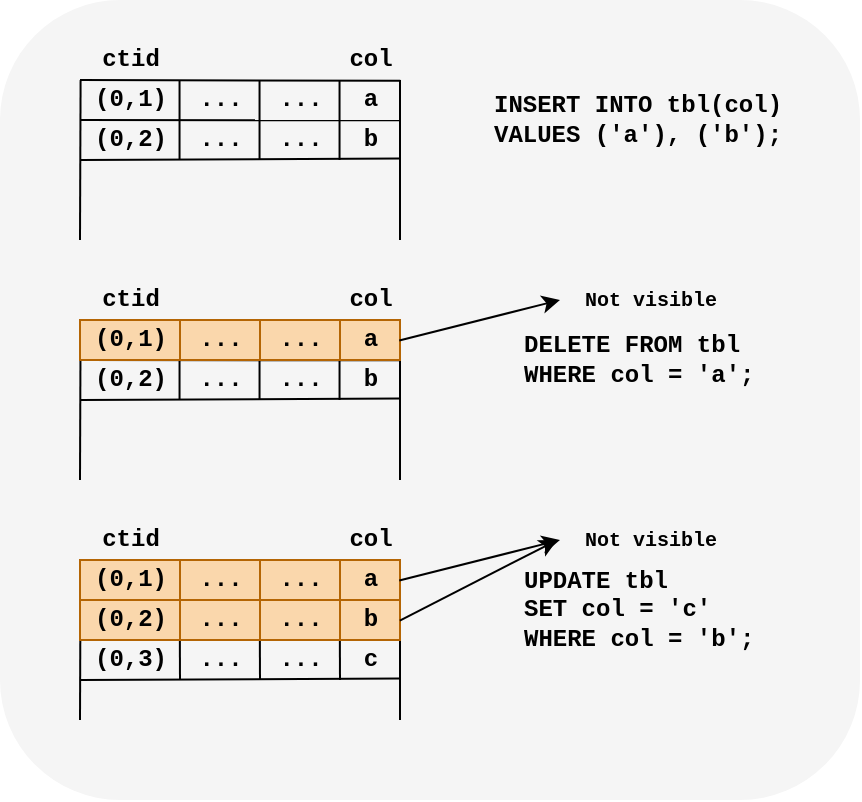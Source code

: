 <mxfile>
    <diagram id="DsNq9FNWS8PqslW3tk7o" name="Page-1">
        <mxGraphModel dx="680" dy="551" grid="1" gridSize="10" guides="1" tooltips="1" connect="1" arrows="1" fold="1" page="1" pageScale="1" pageWidth="100" pageHeight="100" math="0" shadow="0">
            <root>
                <mxCell id="0"/>
                <mxCell id="1" parent="0"/>
                <mxCell id="2" value="" style="rounded=1;whiteSpace=wrap;html=1;fillColor=#f5f5f5;fontColor=#333333;strokeColor=none;" vertex="1" parent="1">
                    <mxGeometry x="-20" width="430" height="400" as="geometry"/>
                </mxCell>
                <mxCell id="pacOo1ggL5fjdkUr05J3-1" value="" style="endArrow=none;html=1;fontFamily=Courier New;fontStyle=1;labelBorderColor=none;spacing=2;fontSize=12;entryX=0.006;entryY=-0.003;entryDx=0;entryDy=0;entryPerimeter=0;" parent="1" target="pacOo1ggL5fjdkUr05J3-12" edge="1">
                    <mxGeometry x="20.0" y="20" width="50" height="50" as="geometry">
                        <mxPoint x="20" y="120" as="sourcePoint"/>
                        <mxPoint x="20" y="40" as="targetPoint"/>
                    </mxGeometry>
                </mxCell>
                <mxCell id="pacOo1ggL5fjdkUr05J3-2" value="" style="endArrow=none;html=1;fontFamily=Courier New;fontStyle=1;labelBorderColor=none;spacing=2;fontSize=12;" parent="1" edge="1">
                    <mxGeometry x="20.0" y="20" width="50" height="50" as="geometry">
                        <mxPoint x="180" y="120" as="sourcePoint"/>
                        <mxPoint x="180" y="40" as="targetPoint"/>
                    </mxGeometry>
                </mxCell>
                <mxCell id="pacOo1ggL5fjdkUr05J3-3" value="" style="endArrow=none;html=1;fontFamily=Courier New;fontStyle=1;labelBorderColor=none;spacing=2;fontSize=12;entryX=1.005;entryY=0.02;entryDx=0;entryDy=0;entryPerimeter=0;" parent="1" target="ITe-Zb040aeb4aDEISld-87" edge="1">
                    <mxGeometry x="20.0" y="20" width="50" height="50" as="geometry">
                        <mxPoint x="20" y="40" as="sourcePoint"/>
                        <mxPoint x="200" y="40" as="targetPoint"/>
                    </mxGeometry>
                </mxCell>
                <mxCell id="pacOo1ggL5fjdkUr05J3-4" value="" style="endArrow=none;html=1;fontFamily=Courier New;fontStyle=1;labelBorderColor=none;spacing=2;fontSize=12;entryX=0.99;entryY=0.008;entryDx=0;entryDy=0;entryPerimeter=0;" parent="1" target="ITe-Zb040aeb4aDEISld-88" edge="1">
                    <mxGeometry x="20.0" y="20" width="50" height="50" as="geometry">
                        <mxPoint x="20.0" y="60" as="sourcePoint"/>
                        <mxPoint x="200" y="60" as="targetPoint"/>
                    </mxGeometry>
                </mxCell>
                <mxCell id="pacOo1ggL5fjdkUr05J3-5" value="" style="endArrow=none;html=1;fontFamily=Courier New;fontStyle=1;labelBorderColor=none;spacing=2;fontSize=12;entryX=0.998;entryY=0.962;entryDx=0;entryDy=0;entryPerimeter=0;" parent="1" target="ITe-Zb040aeb4aDEISld-88" edge="1">
                    <mxGeometry x="20.0" y="20" width="50" height="50" as="geometry">
                        <mxPoint x="20.0" y="80" as="sourcePoint"/>
                        <mxPoint x="200" y="80" as="targetPoint"/>
                    </mxGeometry>
                </mxCell>
                <mxCell id="pacOo1ggL5fjdkUr05J3-7" value="" style="endArrow=none;html=1;fontFamily=Courier New;fontStyle=1;labelBorderColor=none;spacing=2;fontSize=12;" parent="1" edge="1">
                    <mxGeometry x="20.0" y="20" width="50" height="50" as="geometry">
                        <mxPoint x="69.77" y="80" as="sourcePoint"/>
                        <mxPoint x="69.77" y="40" as="targetPoint"/>
                    </mxGeometry>
                </mxCell>
                <mxCell id="pacOo1ggL5fjdkUr05J3-8" value="" style="endArrow=none;html=1;fontFamily=Courier New;fontStyle=1;labelBorderColor=none;spacing=2;fontSize=12;" parent="1" edge="1">
                    <mxGeometry x="20.0" y="20" width="50" height="50" as="geometry">
                        <mxPoint x="149.77" y="80" as="sourcePoint"/>
                        <mxPoint x="149.77" y="40" as="targetPoint"/>
                    </mxGeometry>
                </mxCell>
                <mxCell id="pacOo1ggL5fjdkUr05J3-9" value="" style="endArrow=none;html=1;fontFamily=Courier New;fontStyle=1;labelBorderColor=none;spacing=2;fontSize=12;" parent="1" edge="1">
                    <mxGeometry x="20.0" y="20" width="50" height="50" as="geometry">
                        <mxPoint x="109.77" y="80" as="sourcePoint"/>
                        <mxPoint x="109.77" y="40" as="targetPoint"/>
                    </mxGeometry>
                </mxCell>
                <mxCell id="pacOo1ggL5fjdkUr05J3-12" value="(0,1)" style="text;html=1;resizable=0;autosize=1;align=center;verticalAlign=middle;points=[];fillColor=none;strokeColor=none;rounded=0;fontFamily=Courier New;fontStyle=1;labelBorderColor=none;spacing=2;fontSize=12;" parent="1" vertex="1">
                    <mxGeometry x="20" y="40" width="50" height="20" as="geometry"/>
                </mxCell>
                <mxCell id="pacOo1ggL5fjdkUr05J3-14" value="(0,2)" style="text;html=1;resizable=0;autosize=1;align=center;verticalAlign=middle;points=[];fillColor=none;strokeColor=none;rounded=0;fontFamily=Courier New;fontStyle=1;labelBorderColor=none;spacing=2;fontSize=12;" parent="1" vertex="1">
                    <mxGeometry x="20" y="60" width="50" height="20" as="geometry"/>
                </mxCell>
                <mxCell id="pacOo1ggL5fjdkUr05J3-20" value="&lt;div&gt;INSERT INTO tbl(col)&lt;/div&gt;&lt;div&gt;VALUES ('a'), ('b');&lt;/div&gt;" style="text;html=1;resizable=0;autosize=1;align=left;verticalAlign=middle;points=[];fillColor=none;strokeColor=none;rounded=0;fontFamily=Courier New;fontStyle=1;labelBorderColor=none;spacing=2;fontSize=12;" parent="1" vertex="1">
                    <mxGeometry x="225" y="40" width="160" height="40" as="geometry"/>
                </mxCell>
                <mxCell id="ITe-Zb040aeb4aDEISld-83" value="&lt;div&gt;...&lt;/div&gt;" style="text;html=1;resizable=0;autosize=1;align=center;verticalAlign=middle;points=[];fillColor=none;strokeColor=none;rounded=0;fontFamily=Courier New;fontStyle=1;labelBorderColor=none;spacing=2;fontSize=12;" parent="1" vertex="1">
                    <mxGeometry x="70" y="40" width="40" height="20" as="geometry"/>
                </mxCell>
                <mxCell id="ITe-Zb040aeb4aDEISld-84" value="&lt;div&gt;...&lt;/div&gt;" style="text;html=1;resizable=0;autosize=1;align=center;verticalAlign=middle;points=[];fillColor=none;strokeColor=none;rounded=0;fontFamily=Courier New;fontStyle=1;labelBorderColor=none;spacing=2;fontSize=12;" parent="1" vertex="1">
                    <mxGeometry x="70" y="60" width="40" height="20" as="geometry"/>
                </mxCell>
                <mxCell id="ITe-Zb040aeb4aDEISld-85" value="&lt;div&gt;...&lt;/div&gt;" style="text;html=1;resizable=0;autosize=1;align=center;verticalAlign=middle;points=[];fillColor=none;strokeColor=none;rounded=0;fontFamily=Courier New;fontStyle=1;labelBorderColor=none;spacing=2;fontSize=12;" parent="1" vertex="1">
                    <mxGeometry x="110" y="40" width="40" height="20" as="geometry"/>
                </mxCell>
                <mxCell id="ITe-Zb040aeb4aDEISld-86" value="&lt;div&gt;...&lt;/div&gt;" style="text;html=1;resizable=0;autosize=1;align=center;verticalAlign=middle;points=[];fillColor=none;strokeColor=none;rounded=0;fontFamily=Courier New;fontStyle=1;labelBorderColor=none;spacing=2;fontSize=12;" parent="1" vertex="1">
                    <mxGeometry x="110" y="60" width="40" height="20" as="geometry"/>
                </mxCell>
                <mxCell id="ITe-Zb040aeb4aDEISld-87" value="a" style="text;html=1;resizable=0;autosize=1;align=center;verticalAlign=middle;points=[];fillColor=none;strokeColor=none;rounded=0;fontFamily=Courier New;fontStyle=1;labelBorderColor=none;spacing=2;fontSize=12;" parent="1" vertex="1">
                    <mxGeometry x="150" y="40" width="30" height="20" as="geometry"/>
                </mxCell>
                <mxCell id="ITe-Zb040aeb4aDEISld-88" value="b" style="text;html=1;resizable=0;autosize=1;align=center;verticalAlign=middle;points=[];fillColor=none;strokeColor=none;rounded=0;fontFamily=Courier New;fontStyle=1;labelBorderColor=none;spacing=2;fontSize=12;" parent="1" vertex="1">
                    <mxGeometry x="150" y="60" width="30" height="20" as="geometry"/>
                </mxCell>
                <mxCell id="ITe-Zb040aeb4aDEISld-89" value="ctid" style="text;html=1;resizable=0;autosize=1;align=center;verticalAlign=middle;points=[];fillColor=none;strokeColor=none;rounded=0;fontFamily=Courier New;fontStyle=1;labelBorderColor=none;spacing=2;fontSize=12;" parent="1" vertex="1">
                    <mxGeometry x="20" y="20" width="50" height="20" as="geometry"/>
                </mxCell>
                <mxCell id="ITe-Zb040aeb4aDEISld-90" value="col" style="text;html=1;resizable=0;autosize=1;align=center;verticalAlign=middle;points=[];fillColor=none;strokeColor=none;rounded=0;fontFamily=Courier New;fontStyle=1;labelBorderColor=none;spacing=2;fontSize=12;" parent="1" vertex="1">
                    <mxGeometry x="145" y="20" width="40" height="20" as="geometry"/>
                </mxCell>
                <mxCell id="ITe-Zb040aeb4aDEISld-109" value="" style="endArrow=none;html=1;fontFamily=Courier New;fontStyle=1;labelBorderColor=none;spacing=2;fontSize=12;entryX=0.006;entryY=-0.003;entryDx=0;entryDy=0;entryPerimeter=0;" parent="1" target="ITe-Zb040aeb4aDEISld-117" edge="1">
                    <mxGeometry x="20.0" y="20" width="50" height="50" as="geometry">
                        <mxPoint x="20" y="240" as="sourcePoint"/>
                        <mxPoint x="20" y="160" as="targetPoint"/>
                    </mxGeometry>
                </mxCell>
                <mxCell id="ITe-Zb040aeb4aDEISld-110" value="" style="endArrow=none;html=1;fontFamily=Courier New;fontStyle=1;labelBorderColor=none;spacing=2;fontSize=12;" parent="1" edge="1">
                    <mxGeometry x="20.0" y="20" width="50" height="50" as="geometry">
                        <mxPoint x="180" y="240" as="sourcePoint"/>
                        <mxPoint x="180" y="160" as="targetPoint"/>
                    </mxGeometry>
                </mxCell>
                <mxCell id="ITe-Zb040aeb4aDEISld-111" value="" style="endArrow=none;html=1;fontFamily=Courier New;fontStyle=1;labelBorderColor=none;spacing=2;fontSize=12;entryX=1.005;entryY=0.02;entryDx=0;entryDy=0;entryPerimeter=0;" parent="1" target="ITe-Zb040aeb4aDEISld-124" edge="1">
                    <mxGeometry x="20.0" y="20" width="50" height="50" as="geometry">
                        <mxPoint x="20" y="160" as="sourcePoint"/>
                        <mxPoint x="200" y="160" as="targetPoint"/>
                    </mxGeometry>
                </mxCell>
                <mxCell id="ITe-Zb040aeb4aDEISld-112" value="" style="endArrow=none;html=1;fontFamily=Courier New;fontStyle=1;labelBorderColor=none;spacing=2;fontSize=12;entryX=0.99;entryY=0.008;entryDx=0;entryDy=0;entryPerimeter=0;" parent="1" target="ITe-Zb040aeb4aDEISld-125" edge="1">
                    <mxGeometry x="20.0" y="20" width="50" height="50" as="geometry">
                        <mxPoint x="20" y="180" as="sourcePoint"/>
                        <mxPoint x="200" y="180" as="targetPoint"/>
                    </mxGeometry>
                </mxCell>
                <mxCell id="ITe-Zb040aeb4aDEISld-113" value="" style="endArrow=none;html=1;fontFamily=Courier New;fontStyle=1;labelBorderColor=none;spacing=2;fontSize=12;entryX=0.998;entryY=0.962;entryDx=0;entryDy=0;entryPerimeter=0;" parent="1" target="ITe-Zb040aeb4aDEISld-125" edge="1">
                    <mxGeometry x="20.0" y="20" width="50" height="50" as="geometry">
                        <mxPoint x="20" y="200" as="sourcePoint"/>
                        <mxPoint x="200" y="200" as="targetPoint"/>
                    </mxGeometry>
                </mxCell>
                <mxCell id="ITe-Zb040aeb4aDEISld-114" value="" style="endArrow=none;html=1;fontFamily=Courier New;fontStyle=1;labelBorderColor=none;spacing=2;fontSize=12;" parent="1" edge="1">
                    <mxGeometry x="20.0" y="20" width="50" height="50" as="geometry">
                        <mxPoint x="69.77" y="200" as="sourcePoint"/>
                        <mxPoint x="69.77" y="160" as="targetPoint"/>
                    </mxGeometry>
                </mxCell>
                <mxCell id="ITe-Zb040aeb4aDEISld-115" value="" style="endArrow=none;html=1;fontFamily=Courier New;fontStyle=1;labelBorderColor=none;spacing=2;fontSize=12;" parent="1" edge="1">
                    <mxGeometry x="20.0" y="20" width="50" height="50" as="geometry">
                        <mxPoint x="149.77" y="200" as="sourcePoint"/>
                        <mxPoint x="149.77" y="160" as="targetPoint"/>
                    </mxGeometry>
                </mxCell>
                <mxCell id="ITe-Zb040aeb4aDEISld-116" value="" style="endArrow=none;html=1;fontFamily=Courier New;fontStyle=1;labelBorderColor=none;spacing=2;fontSize=12;" parent="1" edge="1">
                    <mxGeometry x="20.0" y="20" width="50" height="50" as="geometry">
                        <mxPoint x="109.77" y="200" as="sourcePoint"/>
                        <mxPoint x="109.77" y="160" as="targetPoint"/>
                    </mxGeometry>
                </mxCell>
                <mxCell id="ITe-Zb040aeb4aDEISld-117" value="(0,1)" style="text;html=1;resizable=0;autosize=1;align=center;verticalAlign=middle;points=[];fillColor=#fad7ac;strokeColor=#b46504;rounded=0;fontFamily=Courier New;fontStyle=1;labelBorderColor=none;spacing=2;fontSize=12;" parent="1" vertex="1">
                    <mxGeometry x="20" y="160" width="50" height="20" as="geometry"/>
                </mxCell>
                <mxCell id="ITe-Zb040aeb4aDEISld-118" value="(0,2)" style="text;html=1;resizable=0;autosize=1;align=center;verticalAlign=middle;points=[];fillColor=none;strokeColor=none;rounded=0;fontFamily=Courier New;fontStyle=1;labelBorderColor=none;spacing=2;fontSize=12;" parent="1" vertex="1">
                    <mxGeometry x="20" y="180" width="50" height="20" as="geometry"/>
                </mxCell>
                <mxCell id="ITe-Zb040aeb4aDEISld-119" value="&lt;div&gt;DELETE FROM tbl&lt;/div&gt;&lt;div&gt;WHERE col = 'a';&lt;/div&gt;" style="text;html=1;resizable=0;autosize=1;align=left;verticalAlign=middle;points=[];fillColor=none;strokeColor=none;rounded=0;fontFamily=Courier New;fontStyle=1;labelBorderColor=none;spacing=2;fontSize=12;" parent="1" vertex="1">
                    <mxGeometry x="240" y="160" width="130" height="40" as="geometry"/>
                </mxCell>
                <mxCell id="ITe-Zb040aeb4aDEISld-120" value="&lt;div&gt;...&lt;/div&gt;" style="text;html=1;resizable=0;autosize=1;align=center;verticalAlign=middle;points=[];fillColor=#fad7ac;strokeColor=#b46504;rounded=0;fontFamily=Courier New;fontStyle=1;labelBorderColor=none;spacing=2;fontSize=12;" parent="1" vertex="1">
                    <mxGeometry x="70" y="160" width="40" height="20" as="geometry"/>
                </mxCell>
                <mxCell id="ITe-Zb040aeb4aDEISld-121" value="&lt;div&gt;...&lt;/div&gt;" style="text;html=1;resizable=0;autosize=1;align=center;verticalAlign=middle;points=[];fillColor=none;strokeColor=none;rounded=0;fontFamily=Courier New;fontStyle=1;labelBorderColor=none;spacing=2;fontSize=12;" parent="1" vertex="1">
                    <mxGeometry x="70" y="180" width="40" height="20" as="geometry"/>
                </mxCell>
                <mxCell id="ITe-Zb040aeb4aDEISld-122" value="&lt;div&gt;...&lt;/div&gt;" style="text;html=1;resizable=0;autosize=1;align=center;verticalAlign=middle;points=[];fillColor=#fad7ac;strokeColor=#b46504;rounded=0;fontFamily=Courier New;fontStyle=1;labelBorderColor=none;spacing=2;fontSize=12;" parent="1" vertex="1">
                    <mxGeometry x="110" y="160" width="40" height="20" as="geometry"/>
                </mxCell>
                <mxCell id="ITe-Zb040aeb4aDEISld-123" value="&lt;div&gt;...&lt;/div&gt;" style="text;html=1;resizable=0;autosize=1;align=center;verticalAlign=middle;points=[];fillColor=none;strokeColor=none;rounded=0;fontFamily=Courier New;fontStyle=1;labelBorderColor=none;spacing=2;fontSize=12;" parent="1" vertex="1">
                    <mxGeometry x="110" y="180" width="40" height="20" as="geometry"/>
                </mxCell>
                <mxCell id="ITe-Zb040aeb4aDEISld-124" value="a" style="text;html=1;resizable=0;autosize=1;align=center;verticalAlign=middle;points=[];fillColor=#fad7ac;strokeColor=#b46504;rounded=0;fontFamily=Courier New;fontStyle=1;labelBorderColor=none;spacing=2;fontSize=12;" parent="1" vertex="1">
                    <mxGeometry x="150" y="160" width="30" height="20" as="geometry"/>
                </mxCell>
                <mxCell id="ITe-Zb040aeb4aDEISld-125" value="b" style="text;html=1;resizable=0;autosize=1;align=center;verticalAlign=middle;points=[];fillColor=none;strokeColor=none;rounded=0;fontFamily=Courier New;fontStyle=1;labelBorderColor=none;spacing=2;fontSize=12;" parent="1" vertex="1">
                    <mxGeometry x="150" y="180" width="30" height="20" as="geometry"/>
                </mxCell>
                <mxCell id="ITe-Zb040aeb4aDEISld-126" value="ctid" style="text;html=1;resizable=0;autosize=1;align=center;verticalAlign=middle;points=[];fillColor=none;strokeColor=none;rounded=0;fontFamily=Courier New;fontStyle=1;labelBorderColor=none;spacing=2;fontSize=12;" parent="1" vertex="1">
                    <mxGeometry x="20" y="140" width="50" height="20" as="geometry"/>
                </mxCell>
                <mxCell id="ITe-Zb040aeb4aDEISld-127" value="col" style="text;html=1;resizable=0;autosize=1;align=center;verticalAlign=middle;points=[];fillColor=none;strokeColor=none;rounded=0;fontFamily=Courier New;fontStyle=1;labelBorderColor=none;spacing=2;fontSize=12;" parent="1" vertex="1">
                    <mxGeometry x="145" y="140" width="40" height="20" as="geometry"/>
                </mxCell>
                <mxCell id="ITe-Zb040aeb4aDEISld-128" value="Not visible" style="text;html=1;align=center;verticalAlign=middle;resizable=0;points=[];autosize=1;strokeColor=none;fontFamily=Courier New;fontStyle=1;labelBorderColor=none;spacing=2;fontSize=10;" parent="1" vertex="1">
                    <mxGeometry x="260" y="140" width="90" height="20" as="geometry"/>
                </mxCell>
                <mxCell id="ITe-Zb040aeb4aDEISld-129" style="edgeStyle=none;rounded=0;orthogonalLoop=1;jettySize=auto;html=1;entryX=0;entryY=0.5;entryDx=0;entryDy=0;entryPerimeter=0;fontFamily=Courier New;fontSize=12;exitX=0.988;exitY=0.513;exitDx=0;exitDy=0;exitPerimeter=0;" parent="1" source="ITe-Zb040aeb4aDEISld-124" target="ITe-Zb040aeb4aDEISld-128" edge="1">
                    <mxGeometry x="20.0" y="20" as="geometry"/>
                </mxCell>
                <mxCell id="ITe-Zb040aeb4aDEISld-130" value="" style="endArrow=none;html=1;fontFamily=Courier New;fontStyle=1;labelBorderColor=none;spacing=2;fontSize=12;entryX=0.006;entryY=-0.003;entryDx=0;entryDy=0;entryPerimeter=0;" parent="1" edge="1">
                    <mxGeometry x="20.0" y="20" width="50" height="50" as="geometry">
                        <mxPoint x="20" y="360" as="sourcePoint"/>
                        <mxPoint x="20.3" y="279.94" as="targetPoint"/>
                    </mxGeometry>
                </mxCell>
                <mxCell id="ITe-Zb040aeb4aDEISld-131" value="" style="endArrow=none;html=1;fontFamily=Courier New;fontStyle=1;labelBorderColor=none;spacing=2;fontSize=12;" parent="1" edge="1">
                    <mxGeometry x="20.0" y="20" width="50" height="50" as="geometry">
                        <mxPoint x="180" y="360" as="sourcePoint"/>
                        <mxPoint x="180" y="280" as="targetPoint"/>
                    </mxGeometry>
                </mxCell>
                <mxCell id="ITe-Zb040aeb4aDEISld-132" value="" style="endArrow=none;html=1;fontFamily=Courier New;fontStyle=1;labelBorderColor=none;spacing=2;fontSize=12;entryX=1.005;entryY=0.02;entryDx=0;entryDy=0;entryPerimeter=0;" parent="1" target="ITe-Zb040aeb4aDEISld-146" edge="1">
                    <mxGeometry x="20.0" y="20" width="50" height="50" as="geometry">
                        <mxPoint x="20" y="280" as="sourcePoint"/>
                        <mxPoint x="200" y="280" as="targetPoint"/>
                    </mxGeometry>
                </mxCell>
                <mxCell id="ITe-Zb040aeb4aDEISld-133" value="" style="endArrow=none;html=1;fontFamily=Courier New;fontStyle=1;labelBorderColor=none;spacing=2;fontSize=12;entryX=0.99;entryY=0.008;entryDx=0;entryDy=0;entryPerimeter=0;" parent="1" target="ITe-Zb040aeb4aDEISld-147" edge="1">
                    <mxGeometry x="20.0" y="20" width="50" height="50" as="geometry">
                        <mxPoint x="20" y="300" as="sourcePoint"/>
                        <mxPoint x="200" y="300" as="targetPoint"/>
                    </mxGeometry>
                </mxCell>
                <mxCell id="ITe-Zb040aeb4aDEISld-134" value="" style="endArrow=none;html=1;fontFamily=Courier New;fontStyle=1;labelBorderColor=none;spacing=2;fontSize=12;entryX=0.998;entryY=0.962;entryDx=0;entryDy=0;entryPerimeter=0;" parent="1" target="ITe-Zb040aeb4aDEISld-147" edge="1">
                    <mxGeometry x="20.0" y="20" width="50" height="50" as="geometry">
                        <mxPoint x="20" y="320" as="sourcePoint"/>
                        <mxPoint x="200" y="320" as="targetPoint"/>
                    </mxGeometry>
                </mxCell>
                <mxCell id="ITe-Zb040aeb4aDEISld-135" value="" style="endArrow=none;html=1;fontFamily=Courier New;fontStyle=1;labelBorderColor=none;spacing=2;fontSize=12;" parent="1" edge="1">
                    <mxGeometry x="20.0" y="20" width="50" height="50" as="geometry">
                        <mxPoint x="70" y="340" as="sourcePoint"/>
                        <mxPoint x="69.77" y="280" as="targetPoint"/>
                    </mxGeometry>
                </mxCell>
                <mxCell id="ITe-Zb040aeb4aDEISld-136" value="" style="endArrow=none;html=1;fontFamily=Courier New;fontStyle=1;labelBorderColor=none;spacing=2;fontSize=12;" parent="1" edge="1">
                    <mxGeometry x="20.0" y="20" width="50" height="50" as="geometry">
                        <mxPoint x="150" y="340" as="sourcePoint"/>
                        <mxPoint x="149.77" y="280" as="targetPoint"/>
                    </mxGeometry>
                </mxCell>
                <mxCell id="ITe-Zb040aeb4aDEISld-137" value="" style="endArrow=none;html=1;fontFamily=Courier New;fontStyle=1;labelBorderColor=none;spacing=2;fontSize=12;" parent="1" edge="1">
                    <mxGeometry x="20.0" y="20" width="50" height="50" as="geometry">
                        <mxPoint x="110" y="340" as="sourcePoint"/>
                        <mxPoint x="109.77" y="280" as="targetPoint"/>
                    </mxGeometry>
                </mxCell>
                <mxCell id="ITe-Zb040aeb4aDEISld-138" value="(0,1)" style="text;html=1;resizable=0;autosize=1;align=center;verticalAlign=middle;points=[];fillColor=#fad7ac;strokeColor=#b46504;rounded=0;fontFamily=Courier New;fontStyle=1;labelBorderColor=none;spacing=2;fontSize=12;" parent="1" vertex="1">
                    <mxGeometry x="20" y="280" width="50" height="20" as="geometry"/>
                </mxCell>
                <mxCell id="ITe-Zb040aeb4aDEISld-139" value="(0,2)" style="text;html=1;resizable=0;autosize=1;align=center;verticalAlign=middle;points=[];fillColor=#fad7ac;strokeColor=#b46504;rounded=0;fontFamily=Courier New;fontStyle=1;labelBorderColor=none;spacing=2;fontSize=12;" parent="1" vertex="1">
                    <mxGeometry x="20" y="300" width="50" height="20" as="geometry"/>
                </mxCell>
                <mxCell id="ITe-Zb040aeb4aDEISld-140" value="&lt;div align=&quot;left&quot;&gt;UPDATE tbl&lt;/div&gt;&lt;div align=&quot;left&quot;&gt;SET col = 'c'&lt;/div&gt;&lt;div align=&quot;left&quot;&gt;WHERE col = 'b';&lt;/div&gt;" style="text;html=1;resizable=0;autosize=1;align=left;verticalAlign=middle;points=[];fillColor=none;strokeColor=none;rounded=0;fontFamily=Courier New;fontStyle=1;labelBorderColor=none;spacing=2;fontSize=12;" parent="1" vertex="1">
                    <mxGeometry x="240" y="280" width="130" height="50" as="geometry"/>
                </mxCell>
                <mxCell id="ITe-Zb040aeb4aDEISld-141" value="&lt;div&gt;...&lt;/div&gt;" style="text;html=1;resizable=0;autosize=1;align=center;verticalAlign=middle;points=[];fillColor=#fad7ac;strokeColor=#b46504;rounded=0;fontFamily=Courier New;fontStyle=1;labelBorderColor=none;spacing=2;fontSize=12;" parent="1" vertex="1">
                    <mxGeometry x="70" y="280" width="40" height="20" as="geometry"/>
                </mxCell>
                <mxCell id="ITe-Zb040aeb4aDEISld-142" value="&lt;div&gt;...&lt;/div&gt;" style="text;html=1;resizable=0;autosize=1;align=center;verticalAlign=middle;points=[];fillColor=#fad7ac;strokeColor=#b46504;rounded=0;fontFamily=Courier New;fontStyle=1;labelBorderColor=none;spacing=2;fontSize=12;" parent="1" vertex="1">
                    <mxGeometry x="70" y="300" width="40" height="20" as="geometry"/>
                </mxCell>
                <mxCell id="ITe-Zb040aeb4aDEISld-143" value="&lt;div&gt;...&lt;/div&gt;" style="text;html=1;resizable=0;autosize=1;align=center;verticalAlign=middle;points=[];fillColor=#fad7ac;strokeColor=#b46504;rounded=0;fontFamily=Courier New;fontStyle=1;labelBorderColor=none;spacing=2;fontSize=12;" parent="1" vertex="1">
                    <mxGeometry x="110" y="280" width="40" height="20" as="geometry"/>
                </mxCell>
                <mxCell id="ITe-Zb040aeb4aDEISld-144" value="&lt;div&gt;...&lt;/div&gt;" style="text;html=1;resizable=0;autosize=1;align=center;verticalAlign=middle;points=[];fillColor=#fad7ac;strokeColor=#b46504;rounded=0;fontFamily=Courier New;fontStyle=1;labelBorderColor=none;spacing=2;fontSize=12;" parent="1" vertex="1">
                    <mxGeometry x="110" y="300" width="40" height="20" as="geometry"/>
                </mxCell>
                <mxCell id="ITe-Zb040aeb4aDEISld-146" value="a" style="text;html=1;resizable=0;autosize=1;align=center;verticalAlign=middle;points=[];fillColor=#fad7ac;strokeColor=#b46504;rounded=0;fontFamily=Courier New;fontStyle=1;labelBorderColor=none;spacing=2;fontSize=12;" parent="1" vertex="1">
                    <mxGeometry x="150" y="280" width="30" height="20" as="geometry"/>
                </mxCell>
                <mxCell id="ITe-Zb040aeb4aDEISld-147" value="b" style="text;html=1;resizable=0;autosize=1;align=center;verticalAlign=middle;points=[];fillColor=#fad7ac;strokeColor=#b46504;rounded=0;fontFamily=Courier New;fontStyle=1;labelBorderColor=none;spacing=2;fontSize=12;" parent="1" vertex="1">
                    <mxGeometry x="150" y="300" width="30" height="20" as="geometry"/>
                </mxCell>
                <mxCell id="ITe-Zb040aeb4aDEISld-148" value="ctid" style="text;html=1;resizable=0;autosize=1;align=center;verticalAlign=middle;points=[];fillColor=none;strokeColor=none;rounded=0;fontFamily=Courier New;fontStyle=1;labelBorderColor=none;spacing=2;fontSize=12;" parent="1" vertex="1">
                    <mxGeometry x="20" y="260" width="50" height="20" as="geometry"/>
                </mxCell>
                <mxCell id="ITe-Zb040aeb4aDEISld-149" value="col" style="text;html=1;resizable=0;autosize=1;align=center;verticalAlign=middle;points=[];fillColor=none;strokeColor=none;rounded=0;fontFamily=Courier New;fontStyle=1;labelBorderColor=none;spacing=2;fontSize=12;" parent="1" vertex="1">
                    <mxGeometry x="145" y="260" width="40" height="20" as="geometry"/>
                </mxCell>
                <mxCell id="ITe-Zb040aeb4aDEISld-150" value="Not visible" style="text;html=1;align=center;verticalAlign=middle;resizable=0;points=[];autosize=1;strokeColor=none;fontFamily=Courier New;fontStyle=1;labelBorderColor=none;spacing=2;fontSize=10;" parent="1" vertex="1">
                    <mxGeometry x="260" y="260" width="90" height="20" as="geometry"/>
                </mxCell>
                <mxCell id="ITe-Zb040aeb4aDEISld-145" style="edgeStyle=none;rounded=0;orthogonalLoop=1;jettySize=auto;html=1;entryX=0;entryY=0.5;entryDx=0;entryDy=0;entryPerimeter=0;fontFamily=Courier New;fontSize=12;exitX=0.988;exitY=0.513;exitDx=0;exitDy=0;exitPerimeter=0;" parent="1" source="ITe-Zb040aeb4aDEISld-146" target="ITe-Zb040aeb4aDEISld-150" edge="1">
                    <mxGeometry x="20.0" y="20" as="geometry"/>
                </mxCell>
                <mxCell id="ITe-Zb040aeb4aDEISld-157" style="edgeStyle=none;rounded=0;orthogonalLoop=1;jettySize=auto;html=1;entryX=-0.015;entryY=0.5;entryDx=0;entryDy=0;entryPerimeter=0;fontFamily=Courier New;fontSize=12;exitX=0.997;exitY=0.513;exitDx=0;exitDy=0;exitPerimeter=0;" parent="1" source="ITe-Zb040aeb4aDEISld-147" target="ITe-Zb040aeb4aDEISld-150" edge="1">
                    <mxGeometry x="20.0" y="20" as="geometry"/>
                </mxCell>
                <mxCell id="ITe-Zb040aeb4aDEISld-151" value="" style="endArrow=none;html=1;fontFamily=Courier New;fontStyle=1;labelBorderColor=none;spacing=2;fontSize=12;entryX=0.998;entryY=0.962;entryDx=0;entryDy=0;entryPerimeter=0;" parent="1" edge="1">
                    <mxGeometry x="19.0" y="20" width="50" height="50" as="geometry">
                        <mxPoint x="20" y="340.0" as="sourcePoint"/>
                        <mxPoint x="179.94" y="339.24" as="targetPoint"/>
                    </mxGeometry>
                </mxCell>
                <mxCell id="ITe-Zb040aeb4aDEISld-153" value="(0,3)" style="text;html=1;resizable=0;autosize=1;align=center;verticalAlign=middle;points=[];fillColor=none;strokeColor=none;rounded=0;fontFamily=Courier New;fontStyle=1;labelBorderColor=none;spacing=2;fontSize=12;" parent="1" vertex="1">
                    <mxGeometry x="20" y="320" width="50" height="20" as="geometry"/>
                </mxCell>
                <mxCell id="ITe-Zb040aeb4aDEISld-154" value="&lt;div&gt;...&lt;/div&gt;" style="text;html=1;resizable=0;autosize=1;align=center;verticalAlign=middle;points=[];fillColor=none;strokeColor=none;rounded=0;fontFamily=Courier New;fontStyle=1;labelBorderColor=none;spacing=2;fontSize=12;" parent="1" vertex="1">
                    <mxGeometry x="70" y="320" width="40" height="20" as="geometry"/>
                </mxCell>
                <mxCell id="ITe-Zb040aeb4aDEISld-155" value="&lt;div&gt;...&lt;/div&gt;" style="text;html=1;resizable=0;autosize=1;align=center;verticalAlign=middle;points=[];fillColor=none;strokeColor=none;rounded=0;fontFamily=Courier New;fontStyle=1;labelBorderColor=none;spacing=2;fontSize=12;" parent="1" vertex="1">
                    <mxGeometry x="110" y="320" width="40" height="20" as="geometry"/>
                </mxCell>
                <mxCell id="ITe-Zb040aeb4aDEISld-156" value="c" style="text;html=1;resizable=0;autosize=1;align=center;verticalAlign=middle;points=[];fillColor=none;strokeColor=none;rounded=0;fontFamily=Courier New;fontStyle=1;labelBorderColor=none;spacing=2;fontSize=12;" parent="1" vertex="1">
                    <mxGeometry x="150" y="320" width="30" height="20" as="geometry"/>
                </mxCell>
            </root>
        </mxGraphModel>
    </diagram>
</mxfile>